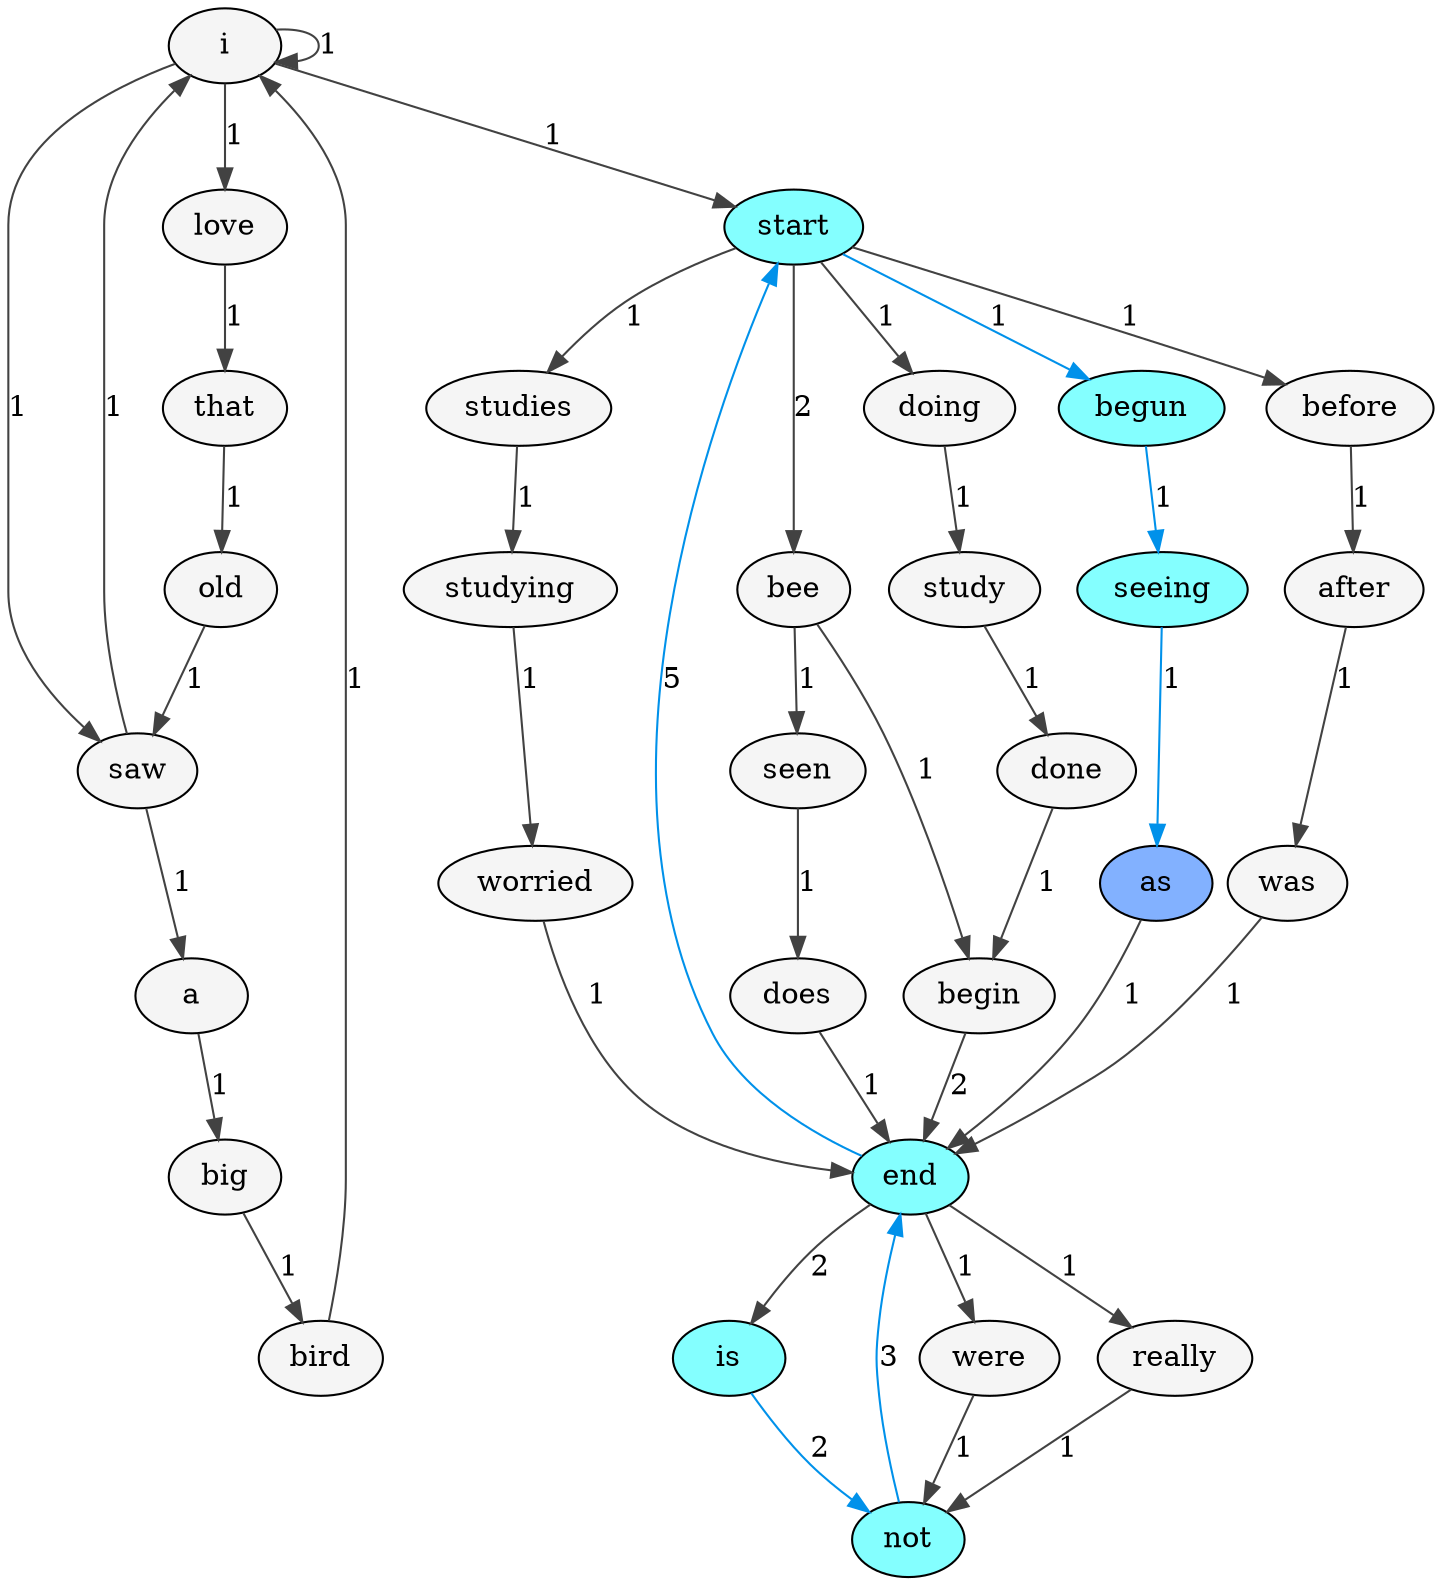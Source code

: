 digraph G {
i[style=filled]  [fillcolor ="#F5F5F5"];
saw[style=filled]  [fillcolor ="#F5F5F5"];
a[style=filled]  [fillcolor ="#F5F5F5"];
big[style=filled]  [fillcolor ="#F5F5F5"];
bird[style=filled]  [fillcolor ="#F5F5F5"];
love[style=filled]  [fillcolor ="#F5F5F5"];
that[style=filled]  [fillcolor ="#F5F5F5"];
old[style=filled]  [fillcolor ="#F5F5F5"];
start[style=filled]  [fillcolor ="#84FFFF"];
studies[style=filled]  [fillcolor ="#F5F5F5"];
studying[style=filled]  [fillcolor ="#F5F5F5"];
worried[style=filled]  [fillcolor ="#F5F5F5"];
end[style=filled]  [fillcolor ="#84FFFF"];
bee[style=filled]  [fillcolor ="#F5F5F5"];
seen[style=filled]  [fillcolor ="#F5F5F5"];
does[style=filled]  [fillcolor ="#F5F5F5"];
doing[style=filled]  [fillcolor ="#F5F5F5"];
study[style=filled]  [fillcolor ="#F5F5F5"];
done[style=filled]  [fillcolor ="#F5F5F5"];
begin[style=filled]  [fillcolor ="#F5F5F5"];
begun[style=filled]  [fillcolor ="#84FFFF"];
seeing[style=filled]  [fillcolor ="#84FFFF"];
as[style=filled]  [fillcolor ="#82B1FF"];
before[style=filled]  [fillcolor ="#F5F5F5"];
after[style=filled]  [fillcolor ="#F5F5F5"];
was[style=filled]  [fillcolor ="#F5F5F5"];
is[style=filled]  [fillcolor ="#84FFFF"];
not[style=filled]  [fillcolor ="#84FFFF"];
were[style=filled]  [fillcolor ="#F5F5F5"];
really[style=filled]  [fillcolor ="#F5F5F5"];
love->that[color="#424242",label="1"];
big->bird[color="#424242",label="1"];
doing->study[color="#424242",label="1"];
study->done[color="#424242",label="1"];
bee->begin[color="#424242",label="1"];
bee->seen[color="#424242",label="1"];
before->after[color="#424242",label="1"];
begun->seeing[color="#0091EA",label="1"];
seen->does[color="#424242",label="1"];
that->old[color="#424242",label="1"];
not->end[color="#0091EA",label="3"];
seeing->as[color="#0091EA",label="1"];
does->end[color="#424242",label="1"];
bird->i[color="#424242",label="1"];
studies->studying[color="#424242",label="1"];
end->were[color="#424242",label="1"];
end->start[color="#0091EA",label="5"];
end->is[color="#424242",label="2"];
end->really[color="#424242",label="1"];
worried->end[color="#424242",label="1"];
after->was[color="#424242",label="1"];
a->big[color="#424242",label="1"];
studying->worried[color="#424242",label="1"];
old->saw[color="#424242",label="1"];
saw->a[color="#424242",label="1"];
saw->i[color="#424242",label="1"];
start->doing[color="#424242",label="1"];
start->bee[color="#424242",label="2"];
start->before[color="#424242",label="1"];
start->studies[color="#424242",label="1"];
start->begun[color="#0091EA",label="1"];
was->end[color="#424242",label="1"];
i->love[color="#424242",label="1"];
i->saw[color="#424242",label="1"];
i->start[color="#424242",label="1"];
i->i[color="#424242",label="1"];
is->not[color="#0091EA",label="2"];
done->begin[color="#424242",label="1"];
really->not[color="#424242",label="1"];
as->end[color="#424242",label="1"];
were->not[color="#424242",label="1"];
begin->end[color="#424242",label="2"];
}
